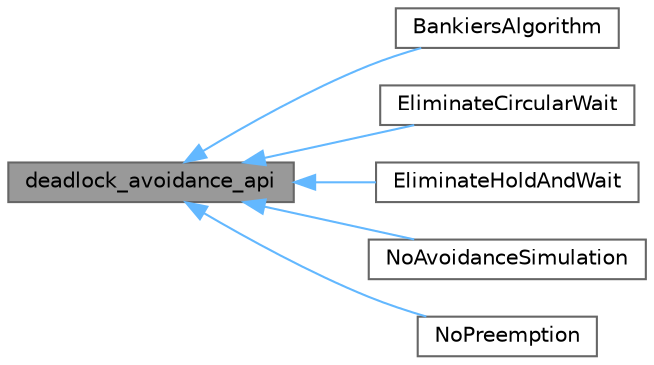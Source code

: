 digraph "deadlock_avoidance_api"
{
 // LATEX_PDF_SIZE
  bgcolor="transparent";
  edge [fontname=Helvetica,fontsize=10,labelfontname=Helvetica,labelfontsize=10];
  node [fontname=Helvetica,fontsize=10,shape=box,height=0.2,width=0.4];
  rankdir="LR";
  Node1 [id="Node000001",label="deadlock_avoidance_api",height=0.2,width=0.4,color="gray40", fillcolor="grey60", style="filled", fontcolor="black",tooltip="The virtual class represents an API the algorithms use."];
  Node1 -> Node2 [id="edge1_Node000001_Node000002",dir="back",color="steelblue1",style="solid",tooltip=" "];
  Node2 [id="Node000002",label="BankiersAlgorithm",height=0.2,width=0.4,color="gray40", fillcolor="white", style="filled",URL="$class_bankiers_algorithm.html",tooltip="Class represents the Bankier Algorithm to prevent Deadlocks."];
  Node1 -> Node3 [id="edge2_Node000001_Node000003",dir="back",color="steelblue1",style="solid",tooltip=" "];
  Node3 [id="Node000003",label="EliminateCircularWait",height=0.2,width=0.4,color="gray40", fillcolor="white", style="filled",URL="$class_eliminate_circular_wait.html",tooltip="Class represents the algorithm to eliminate CircularWait."];
  Node1 -> Node4 [id="edge3_Node000001_Node000004",dir="back",color="steelblue1",style="solid",tooltip=" "];
  Node4 [id="Node000004",label="EliminateHoldAndWait",height=0.2,width=0.4,color="gray40", fillcolor="white", style="filled",URL="$class_eliminate_hold_and_wait.html",tooltip="Class represents the algorithm to eliminate HoldAndWait."];
  Node1 -> Node5 [id="edge4_Node000001_Node000005",dir="back",color="steelblue1",style="solid",tooltip=" "];
  Node5 [id="Node000005",label="NoAvoidanceSimulation",height=0.2,width=0.4,color="gray40", fillcolor="white", style="filled",URL="$class_no_avoidance_simulation.html",tooltip="Class represents the standard algorithm to sort and use the resources, normally leads to a deadlock."];
  Node1 -> Node6 [id="edge5_Node000001_Node000006",dir="back",color="steelblue1",style="solid",tooltip=" "];
  Node6 [id="Node000006",label="NoPreemption",height=0.2,width=0.4,color="gray40", fillcolor="white", style="filled",URL="$class_no_preemption.html",tooltip="Class represents the algorithm to eliminate NoPreemption."];
}
